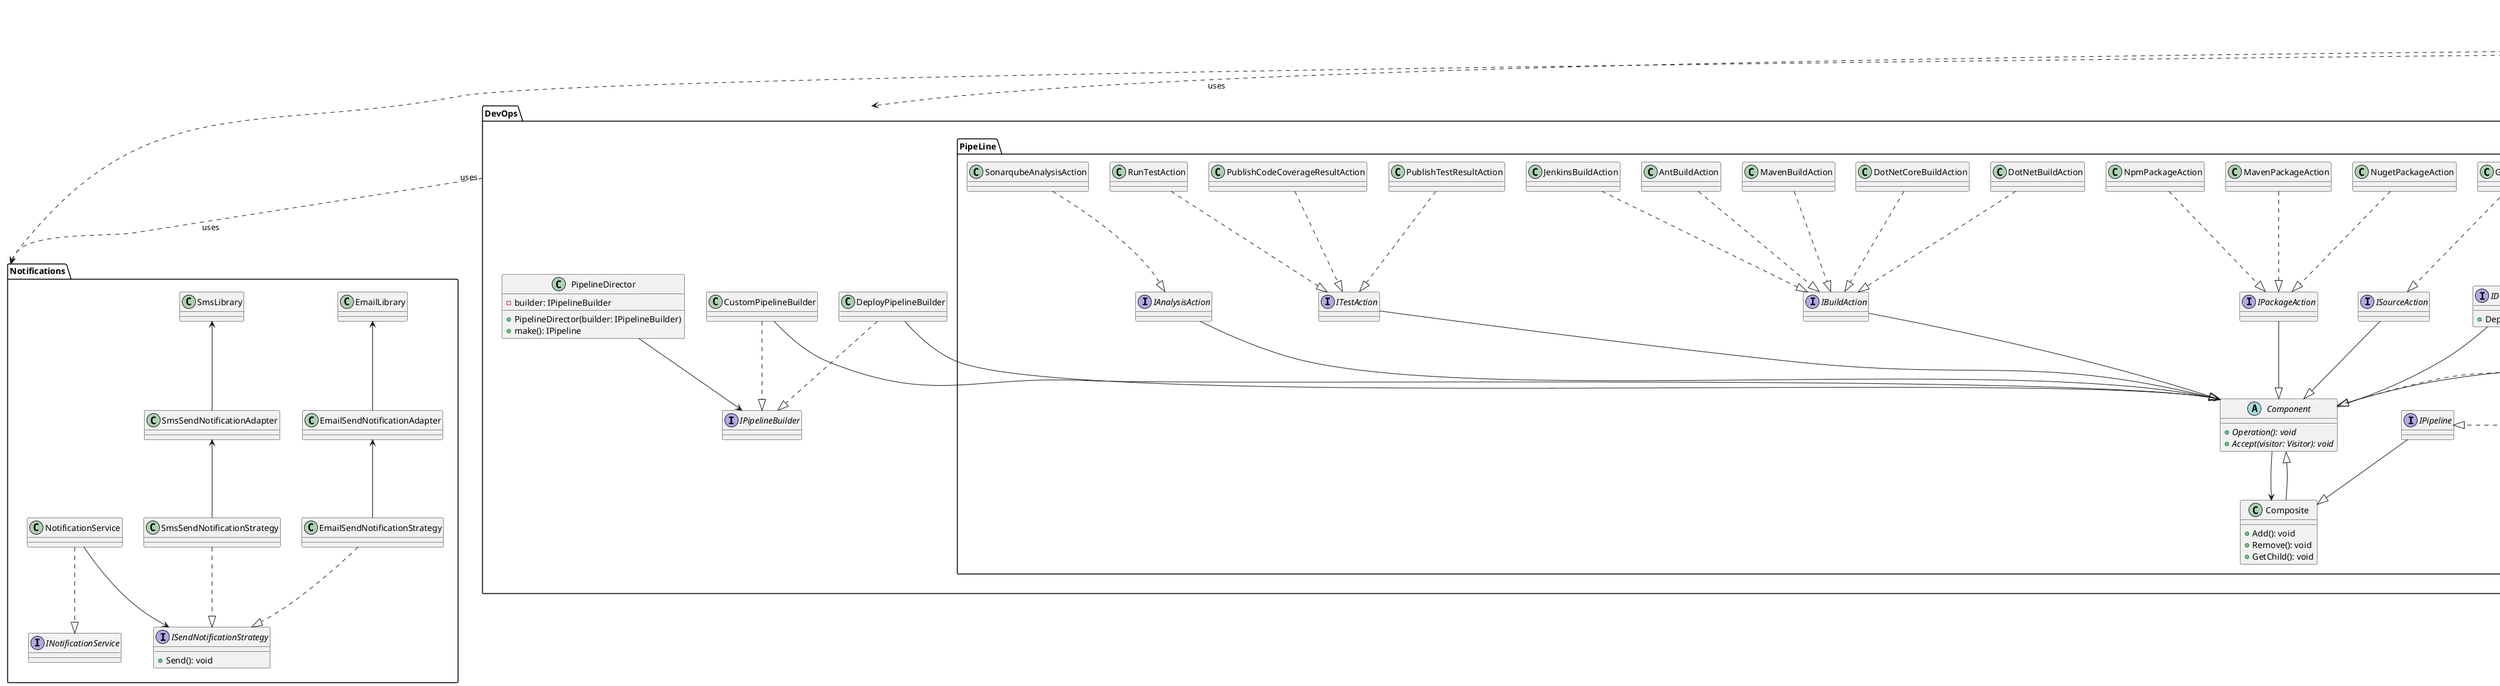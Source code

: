 @startuml

package "Notifications" {
    ' Strategy pattern
    interface ISendNotificationStrategy {
        + Send(): void
    }
    Class EmailSendNotificationStrategy
    Class SmsSendNotificationStrategy

    'Adaptor pattern
    Class SmsSendNotificationAdapter
    Class EmailSendNotificationAdapter
    Class EmailLibrary
    Class SmsLibrary

    interface INotificationService {

    }
    Class NotificationService

    
    ' Relations
    EmailSendNotificationStrategy ..|> ISendNotificationStrategy
    SmsSendNotificationStrategy ..|> ISendNotificationStrategy
    SmsSendNotificationAdapter <-- SmsSendNotificationStrategy 
    EmailSendNotificationAdapter <-- EmailSendNotificationStrategy
    EmailLibrary <-- EmailSendNotificationAdapter
    SmsLibrary <-- SmsSendNotificationAdapter

    NotificationService ..|> INotificationService
    NotificationService --> ISendNotificationStrategy
}

package "DevOps" {
    package "PipeLine" {
        'Composite pattern
        abstract Component{
            + {abstract} Operation(): void
            + {abstract} Accept(visitor: Visitor): void
        }

        Class Composite{
            + Add(): void
            + Remove(): void
            + GetChild(): void
        }

        'Compisites
        interface IPipeline
        Class Pipeline {
            - notificationService: INotificationService
            + Pipeline(notificationService: INotificationService)
        }
        Pipeline ..|> IPipeline
        IPipeline --|> Composite
        
        'Leaves
        interface IDeployAction {
            + Deploy(): void
        }
        Class AzureDeployAction
        Class CustomDeployAction
        AzureDeployAction ..|> IDeployAction
        CustomDeployAction ..|> IDeployAction

        interface ISourceAction 
        Class GitSourceAction
        GitSourceAction ..|> ISourceAction
        ISourceAction --|> Component

        interface IPackageAction 
        Class NpmPackageAction
        Class NugetPackageAction
        Class MavenPackageAction
        NpmPackageAction ..|> IPackageAction
        NugetPackageAction ..|> IPackageAction
        MavenPackageAction ..|> IPackageAction
        IPackageAction --|> Component

        interface IBuildAction
        Class DotNetBuildAction
        Class DotNetCoreBuildAction
        Class MavenBuildAction
        Class AntBuildAction
        Class JenkinsBuildAction
        DotNetBuildAction ..|> IBuildAction
        DotNetCoreBuildAction ..|> IBuildAction
        MavenBuildAction ..|> IBuildAction
        AntBuildAction ..|> IBuildAction
        JenkinsBuildAction ..|> IBuildAction        
        IBuildAction --|> Component
        
        interface ITestAction
        Class RunTestAction
        Class PublishTestResultAction
        Class PublishCodeCoverageResultAction
        RunTestAction ..|> ITestAction
        PublishTestResultAction ..|> ITestAction
        PublishCodeCoverageResultAction ..|> ITestAction
        ITestAction --|> Component

        interface IAnalysisAction
        Class SonarqubeAnalysisAction
        SonarqubeAnalysisAction ..|> IAnalysisAction
        IAnalysisAction --|> Component

        interface IUtilityAction
        Class BatchUtilityAction
        Class CmdUtilityAction
        Class FilesCopyAction
        Class FilesDeleteAction
        Class FilesDownloadAction
        BatchUtilityAction ..|> IUtilityAction
        CmdUtilityAction ..|> IUtilityAction
        FilesCopyAction ..|> IUtilityAction
        FilesDeleteAction ..|> IUtilityAction
        FilesDownloadAction ..|> IUtilityAction        
        IUtilityAction --|> Component

        'Relations
        Composite --|> Component
        Component --> Composite
        IDeployAction --|> Component

        'Visitor pattern
        interface IPipelineVisitor{
            + VisitPipeline(Pipeline: IPipeline)
            + VisitSourceAction(Action: ISourceAction)                
            + VisitPackageAction(Action: IPackageAction)                
            + VisitBuildAction(Action: IBuildAction)                
            + VisitTestAction(Action: ITestAction)                
            + VisitAnalysisAction(Action: ISourceAction)                
            + VisitUtilityAction(Action: IUtilityAction)                
        }
        IPipelineVisitor .. Component
    }


    'Pipeline Builder (Builder pattern)
    interface IPipelineBuilder
    Class DeployPipelineBuilder
    Class CustomPipelineBuilder
    Class PipelineDirector {
        - builder: IPipelineBuilder
        + PipelineDirector(builder: IPipelineBuilder)
        + make(): IPipeline
    }
    DeployPipelineBuilder ..|> IPipelineBuilder
    CustomPipelineBuilder ..|> IPipelineBuilder
    PipelineDirector --> IPipelineBuilder
    DeployPipelineBuilder --> Component
    CustomPipelineBuilder --> Component
}

package "VersionControl" {
    interface IGitVersionControl {
        + Branch()
        + Commit()
        + Fetch()
        + Push()
    }
    Class GitVersionControl
    interface IGitVersionControlAction
    Class PushGitVersionControlAction
    Class FetchGitVersionControlAction
    Class CommitGitVersionControlAction
    Class BranchGitVersionControlAction
    

    'Relations
    IGitVersionControl <|.. GitVersionControl
    IGitVersionControlAction <-- GitVersionControl
    PushGitVersionControlAction ..|> IGitVersionControlAction
    FetchGitVersionControlAction ..|> IGitVersionControlAction
    CommitGitVersionControlAction ..|> IGitVersionControlAction
    BranchGitVersionControlAction ..|> IGitVersionControlAction
}

package "ProjectManagementSystem" {
    'State pattern (Sprints) TODO statediagram
    interface ISprintState
    Class CreatedSprintState
    Class DoingSprintState
    Class FinishedSprintState{
        - notificationService: INotificationService
        + FinishedSprintState(notificationService: INotificationService)
    }
    Class ClosedSprintState

    CreatedSprintState ..|> ISprintState
    DoingSprintState ..|> ISprintState
    FinishedSprintState ..|> ISprintState
    ClosedSprintState ..|> ISprintState

    abstract Sprint {
        - state: ISprintState
        - pipeline: IPipeline
        - director: PipelineDirector
        + Sprint(director: PipelineDirector)
        + ChangeState(state: ISprintState)
    }

    Class ReviewSprint
    Class ReleaseSprint
    ReviewSprint --|> Sprint
    ReleaseSprint --|> Sprint
    Sprint --> ISprintState

    Class Backlog
    Sprint --> Backlog

    Class Project {
        - versionControl: IGitVersionControl
        + Project(versionControl: IGitVersionControl)
    }
    Project --> Backlog
    Project --> Sprint

    abstract BacklogItem {
        - state: IBacklogItemState
        + ChangeState(state: IBacklogItemState)
    }
    class EditableBacklogItem {
        + EditableBacklogItem (backlogItem: NonEditableBackLogItem)
    }
    class NonEditableBackLogItem {
        + NonEditableBackLogItem (backlogItem: EditableBacklogItem)
    }
    BacklogItem <-- Backlog
    BacklogItem <-- BacklogItem
    EditableBacklogItem --|> BacklogItem
    NonEditableBackLogItem --|> BacklogItem
    BacklogItem --> IBacklogItemState

   'State pattern (BacklogItem) TODO statediagram
    interface IBacklogItemState
    Class TodoBacklogItemState
    Class DoingBacklogItemState {
        - notificationService: INotificationService
        + DoingBacklogItemState(notificationService: INotificationService)
    }
    Class ReadyForTestingBacklogItemState
    Class TestingBacklogItemState {
        - notificationService: INotificationService
        + TestingBacklogItemState(notificationService: INotificationService)
    }
    class TestedBacklogItemState
    Class DoneBacklogItemState
    TodoBacklogItemState ..|> IBacklogItemState
    DoingBacklogItemState ..|> IBacklogItemState
    ReadyForTestingBacklogItemState ..|> IBacklogItemState
    TestingBacklogItemState ..|> IBacklogItemState
    TestedBacklogItemState ..|> IBacklogItemState
    DoneBacklogItemState ..|> IBacklogItemState

    class User
    User <-- Project
    User <-- BacklogItem
    User <-- Sprint
    User <-- ForumTread
    User <-- ForumTreadItem

    Class Forum 
    Class ForumTread {
        - notificationService: INotificationService
        + ForumTread(notificationService: INotificationService)
    }
    Class ForumTreadItem
    Forum --> Project
    ForumTread --> Forum
    ForumTread --> BacklogItem
    ForumTread -- ForumTreadItem
    ForumTreadItem --> ForumTreadItem

    Class Report
    Class ReportTemplate
    Report --> ReportTemplate
    Report --> Sprint
}
ProjectManagementSystem ..> Notifications : uses
ProjectManagementSystem ..> DevOps : uses
ProjectManagementSystem ..> VersionControl : uses
DevOps ..> Notifications : uses
@enduml
